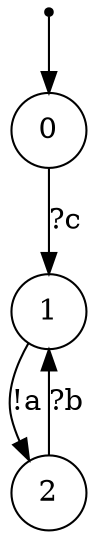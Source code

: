 digraph {
 node [shape=point] ENTRY
 node [shape=circle]
 ENTRY -> 0
0 -> 1 [label="?c"]
1 -> 2 [label="!a"]
2 -> 1 [label="?b"]
}